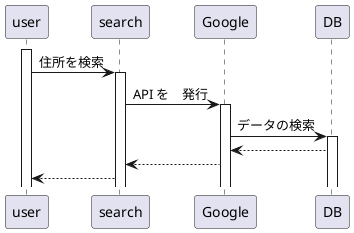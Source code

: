 @startuml

activate user
user -> search : 住所を検索

activate search
search -> Google : API を　発行

activate Google
Google -> DB : データの検索

activate DB
DB --> Google

Google --> search

search --> user

@enduml
